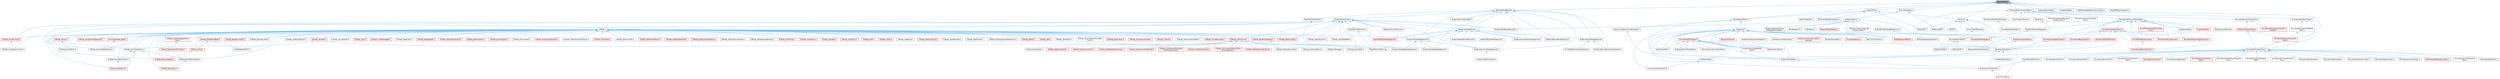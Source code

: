 digraph "WeakFieldPtr.h"
{
 // INTERACTIVE_SVG=YES
 // LATEX_PDF_SIZE
  bgcolor="transparent";
  edge [fontname=Helvetica,fontsize=10,labelfontname=Helvetica,labelfontsize=10];
  node [fontname=Helvetica,fontsize=10,shape=box,height=0.2,width=0.4];
  Node1 [id="Node000001",label="WeakFieldPtr.h",height=0.2,width=0.4,color="gray40", fillcolor="grey60", style="filled", fontcolor="black",tooltip=" "];
  Node1 -> Node2 [id="edge1_Node000001_Node000002",dir="back",color="steelblue1",style="solid",tooltip=" "];
  Node2 [id="Node000002",label="BlueprintNodeBinder.h",height=0.2,width=0.4,color="grey40", fillcolor="white", style="filled",URL="$de/dd8/BlueprintNodeBinder_8h.html",tooltip=" "];
  Node2 -> Node3 [id="edge2_Node000002_Node000003",dir="back",color="steelblue1",style="solid",tooltip=" "];
  Node3 [id="Node000003",label="BlueprintActionFilter.h",height=0.2,width=0.4,color="grey40", fillcolor="white", style="filled",URL="$d5/d2a/BlueprintActionFilter_8h.html",tooltip=" "];
  Node3 -> Node4 [id="edge3_Node000003_Node000004",dir="back",color="steelblue1",style="solid",tooltip=" "];
  Node4 [id="Node000004",label="BlueprintActionMenuUtils.h",height=0.2,width=0.4,color="grey40", fillcolor="white", style="filled",URL="$d3/dad/BlueprintActionMenuUtils_8h.html",tooltip=" "];
  Node3 -> Node5 [id="edge4_Node000003_Node000005",dir="back",color="steelblue1",style="solid",tooltip=" "];
  Node5 [id="Node000005",label="BlueprintComponentNodeSpawner.h",height=0.2,width=0.4,color="grey40", fillcolor="white", style="filled",URL="$d2/d98/BlueprintComponentNodeSpawner_8h.html",tooltip=" "];
  Node3 -> Node6 [id="edge5_Node000003_Node000006",dir="back",color="steelblue1",style="solid",tooltip=" "];
  Node6 [id="Node000006",label="BlueprintDragDropMenuItem.h",height=0.2,width=0.4,color="grey40", fillcolor="white", style="filled",URL="$dc/deb/BlueprintDragDropMenuItem_8h.html",tooltip=" "];
  Node3 -> Node7 [id="edge6_Node000003_Node000007",dir="back",color="steelblue1",style="solid",tooltip=" "];
  Node7 [id="Node000007",label="BlueprintFunctionNodeSpawner.h",height=0.2,width=0.4,color="grey40", fillcolor="white", style="filled",URL="$d0/d59/BlueprintFunctionNodeSpawner_8h.html",tooltip=" "];
  Node7 -> Node8 [id="edge7_Node000007_Node000008",dir="back",color="steelblue1",style="solid",tooltip=" "];
  Node8 [id="Node000008",label="BlueprintTypePromotion.h",height=0.2,width=0.4,color="grey40", fillcolor="white", style="filled",URL="$d2/d23/BlueprintTypePromotion_8h.html",tooltip=" "];
  Node3 -> Node9 [id="edge8_Node000003_Node000009",dir="back",color="steelblue1",style="solid",tooltip=" "];
  Node9 [id="Node000009",label="BlueprintNodeSpawner.h",height=0.2,width=0.4,color="grey40", fillcolor="white", style="filled",URL="$d1/de9/BlueprintNodeSpawner_8h.html",tooltip=" "];
  Node9 -> Node10 [id="edge9_Node000009_Node000010",dir="back",color="steelblue1",style="solid",tooltip=" "];
  Node10 [id="Node000010",label="BlueprintAssetNodeSpawner.h",height=0.2,width=0.4,color="grey40", fillcolor="white", style="filled",URL="$d2/d56/BlueprintAssetNodeSpawner_8h.html",tooltip=" "];
  Node9 -> Node11 [id="edge10_Node000009_Node000011",dir="back",color="steelblue1",style="solid",tooltip=" "];
  Node11 [id="Node000011",label="BlueprintBoundNodeSpawner.h",height=0.2,width=0.4,color="grey40", fillcolor="white", style="filled",URL="$d4/da4/BlueprintBoundNodeSpawner_8h.html",tooltip=" "];
  Node9 -> Node5 [id="edge11_Node000009_Node000005",dir="back",color="steelblue1",style="solid",tooltip=" "];
  Node9 -> Node12 [id="edge12_Node000009_Node000012",dir="back",color="steelblue1",style="solid",tooltip=" "];
  Node12 [id="Node000012",label="BlueprintEventNodeSpawner.h",height=0.2,width=0.4,color="grey40", fillcolor="white", style="filled",URL="$d4/dd3/BlueprintEventNodeSpawner_8h.html",tooltip=" "];
  Node12 -> Node13 [id="edge13_Node000012_Node000013",dir="back",color="steelblue1",style="solid",tooltip=" "];
  Node13 [id="Node000013",label="AnimNotifyEventNodeSpawner.h",height=0.2,width=0.4,color="grey40", fillcolor="white", style="filled",URL="$d9/d16/AnimNotifyEventNodeSpawner_8h.html",tooltip=" "];
  Node12 -> Node14 [id="edge14_Node000012_Node000014",dir="back",color="steelblue1",style="solid",tooltip=" "];
  Node14 [id="Node000014",label="BlueprintBoundEventNodeSpawner.h",height=0.2,width=0.4,color="grey40", fillcolor="white", style="filled",URL="$dc/d31/BlueprintBoundEventNodeSpawner_8h.html",tooltip=" "];
  Node9 -> Node15 [id="edge15_Node000009_Node000015",dir="back",color="steelblue1",style="solid",tooltip=" "];
  Node15 [id="Node000015",label="BlueprintFieldNodeSpawner.h",height=0.2,width=0.4,color="grey40", fillcolor="white", style="filled",URL="$da/d70/BlueprintFieldNodeSpawner_8h.html",tooltip=" "];
  Node15 -> Node16 [id="edge16_Node000015_Node000016",dir="back",color="steelblue1",style="solid",tooltip=" "];
  Node16 [id="Node000016",label="BlueprintDelegateNodeSpawner.h",height=0.2,width=0.4,color="grey40", fillcolor="white", style="filled",URL="$dc/d16/BlueprintDelegateNodeSpawner_8h.html",tooltip=" "];
  Node15 -> Node7 [id="edge17_Node000015_Node000007",dir="back",color="steelblue1",style="solid",tooltip=" "];
  Node15 -> Node17 [id="edge18_Node000015_Node000017",dir="back",color="steelblue1",style="solid",tooltip=" "];
  Node17 [id="Node000017",label="BlueprintVariableNodeSpawner.h",height=0.2,width=0.4,color="grey40", fillcolor="white", style="filled",URL="$db/dba/BlueprintVariableNodeSpawner_8h.html",tooltip=" "];
  Node9 -> Node7 [id="edge19_Node000009_Node000007",dir="back",color="steelblue1",style="solid",tooltip=" "];
  Node9 -> Node18 [id="edge20_Node000009_Node000018",dir="back",color="steelblue1",style="solid",tooltip=" "];
  Node18 [id="Node000018",label="BlueprintNodeTemplateCache.h",height=0.2,width=0.4,color="grey40", fillcolor="white", style="filled",URL="$d7/d87/BlueprintNodeTemplateCache_8h.html",tooltip=" "];
  Node9 -> Node17 [id="edge21_Node000009_Node000017",dir="back",color="steelblue1",style="solid",tooltip=" "];
  Node9 -> Node19 [id="edge22_Node000009_Node000019",dir="back",color="steelblue1",style="solid",tooltip=" "];
  Node19 [id="Node000019",label="RigVMEdGraphNodeSpawner.h",height=0.2,width=0.4,color="red", fillcolor="#FFF0F0", style="filled",URL="$d4/d8b/RigVMEdGraphNodeSpawner_8h.html",tooltip=" "];
  Node9 -> Node26 [id="edge23_Node000009_Node000026",dir="back",color="steelblue1",style="solid",tooltip=" "];
  Node26 [id="Node000026",label="SRigVMActionMenu.cpp",height=0.2,width=0.4,color="grey40", fillcolor="white", style="filled",URL="$dc/d4c/SRigVMActionMenu_8cpp.html",tooltip=" "];
  Node3 -> Node17 [id="edge24_Node000003_Node000017",dir="back",color="steelblue1",style="solid",tooltip=" "];
  Node3 -> Node27 [id="edge25_Node000003_Node000027",dir="back",color="steelblue1",style="solid",tooltip=" "];
  Node27 [id="Node000027",label="K2Node.h",height=0.2,width=0.4,color="grey40", fillcolor="white", style="filled",URL="$d5/d94/K2Node_8h.html",tooltip=" "];
  Node27 -> Node28 [id="edge26_Node000027_Node000028",dir="back",color="steelblue1",style="solid",tooltip=" "];
  Node28 [id="Node000028",label="AnimGraphNode_Base.h",height=0.2,width=0.4,color="red", fillcolor="#FFF0F0", style="filled",URL="$d0/dfb/AnimGraphNode__Base_8h.html",tooltip=" "];
  Node28 -> Node119 [id="edge27_Node000028_Node000119",dir="back",color="steelblue1",style="solid",tooltip=" "];
  Node119 [id="Node000119",label="K2Node_AnimNodeReference.h",height=0.2,width=0.4,color="grey40", fillcolor="white", style="filled",URL="$d2/d81/K2Node__AnimNodeReference_8h.html",tooltip=" "];
  Node27 -> Node15 [id="edge28_Node000027_Node000015",dir="back",color="steelblue1",style="solid",tooltip=" "];
  Node27 -> Node119 [id="edge29_Node000027_Node000119",dir="back",color="steelblue1",style="solid",tooltip=" "];
  Node27 -> Node120 [id="edge30_Node000027_Node000120",dir="back",color="steelblue1",style="solid",tooltip=" "];
  Node120 [id="Node000120",label="K2Node_AssignmentStatement.h",height=0.2,width=0.4,color="red", fillcolor="#FFF0F0", style="filled",URL="$d1/d32/K2Node__AssignmentStatement_8h.html",tooltip=" "];
  Node27 -> Node123 [id="edge31_Node000027_Node000123",dir="back",color="steelblue1",style="solid",tooltip=" "];
  Node123 [id="Node000123",label="K2Node_BaseAsyncTask.h",height=0.2,width=0.4,color="red", fillcolor="#FFF0F0", style="filled",URL="$d5/db7/K2Node__BaseAsyncTask_8h.html",tooltip=" "];
  Node27 -> Node126 [id="edge32_Node000027_Node000126",dir="back",color="steelblue1",style="solid",tooltip=" "];
  Node126 [id="Node000126",label="K2Node_BaseMCDelegate.h",height=0.2,width=0.4,color="red", fillcolor="#FFF0F0", style="filled",URL="$dd/d9b/K2Node__BaseMCDelegate_8h.html",tooltip=" "];
  Node126 -> Node16 [id="edge33_Node000126_Node000016",dir="back",color="steelblue1",style="solid",tooltip=" "];
  Node27 -> Node132 [id="edge34_Node000027_Node000132",dir="back",color="steelblue1",style="solid",tooltip=" "];
  Node132 [id="Node000132",label="K2Node_BitmaskLiteral.h",height=0.2,width=0.4,color="grey40", fillcolor="white", style="filled",URL="$dc/de6/K2Node__BitmaskLiteral_8h.html",tooltip=" "];
  Node27 -> Node133 [id="edge35_Node000027_Node000133",dir="back",color="steelblue1",style="solid",tooltip=" "];
  Node133 [id="Node000133",label="K2Node_BreakStruct.h",height=0.2,width=0.4,color="red", fillcolor="#FFF0F0", style="filled",URL="$df/d93/K2Node__BreakStruct_8h.html",tooltip=" "];
  Node27 -> Node134 [id="edge36_Node000027_Node000134",dir="back",color="steelblue1",style="solid",tooltip=" "];
  Node134 [id="Node000134",label="K2Node_CallFunction.h",height=0.2,width=0.4,color="red", fillcolor="#FFF0F0", style="filled",URL="$d5/d5f/K2Node__CallFunction_8h.html",tooltip=" "];
  Node134 -> Node135 [id="edge37_Node000134_Node000135",dir="back",color="steelblue1",style="solid",tooltip=" "];
  Node135 [id="Node000135",label="CallFunctionHandler.h",height=0.2,width=0.4,color="grey40", fillcolor="white", style="filled",URL="$d3/d6d/CallFunctionHandler_8h.html",tooltip=" "];
  Node134 -> Node136 [id="edge38_Node000134_Node000136",dir="back",color="steelblue1",style="solid",tooltip=" "];
  Node136 [id="Node000136",label="K2Node_AddComponent.h",height=0.2,width=0.4,color="red", fillcolor="#FFF0F0", style="filled",URL="$d9/dc9/K2Node__AddComponent_8h.html",tooltip=" "];
  Node134 -> Node137 [id="edge39_Node000134_Node000137",dir="back",color="steelblue1",style="solid",tooltip=" "];
  Node137 [id="Node000137",label="K2Node_AnimGetter.h",height=0.2,width=0.4,color="grey40", fillcolor="white", style="filled",URL="$dc/d9a/K2Node__AnimGetter_8h.html",tooltip=" "];
  Node134 -> Node138 [id="edge40_Node000134_Node000138",dir="back",color="steelblue1",style="solid",tooltip=" "];
  Node138 [id="Node000138",label="K2Node_CallArrayFunction.h",height=0.2,width=0.4,color="red", fillcolor="#FFF0F0", style="filled",URL="$d7/d2f/K2Node__CallArrayFunction_8h.html",tooltip=" "];
  Node134 -> Node139 [id="edge41_Node000134_Node000139",dir="back",color="steelblue1",style="solid",tooltip=" "];
  Node139 [id="Node000139",label="K2Node_CallDataTableFunction.h",height=0.2,width=0.4,color="red", fillcolor="#FFF0F0", style="filled",URL="$df/dc4/K2Node__CallDataTableFunction_8h.html",tooltip=" "];
  Node134 -> Node140 [id="edge42_Node000134_Node000140",dir="back",color="steelblue1",style="solid",tooltip=" "];
  Node140 [id="Node000140",label="K2Node_CallFunctionOnMember.h",height=0.2,width=0.4,color="red", fillcolor="#FFF0F0", style="filled",URL="$d8/d2f/K2Node__CallFunctionOnMember_8h.html",tooltip=" "];
  Node134 -> Node141 [id="edge43_Node000134_Node000141",dir="back",color="steelblue1",style="solid",tooltip=" "];
  Node141 [id="Node000141",label="K2Node_CallMaterialParameter\lCollectionFunction.h",height=0.2,width=0.4,color="red", fillcolor="#FFF0F0", style="filled",URL="$d5/dd2/K2Node__CallMaterialParameterCollectionFunction_8h.html",tooltip=" "];
  Node134 -> Node142 [id="edge44_Node000134_Node000142",dir="back",color="steelblue1",style="solid",tooltip=" "];
  Node142 [id="Node000142",label="K2Node_CallParentFunction.h",height=0.2,width=0.4,color="red", fillcolor="#FFF0F0", style="filled",URL="$df/d77/K2Node__CallParentFunction_8h.html",tooltip=" "];
  Node134 -> Node143 [id="edge45_Node000134_Node000143",dir="back",color="steelblue1",style="solid",tooltip=" "];
  Node143 [id="Node000143",label="K2Node_CommutativeAssociative\lBinaryOperator.h",height=0.2,width=0.4,color="red", fillcolor="#FFF0F0", style="filled",URL="$da/d85/K2Node__CommutativeAssociativeBinaryOperator_8h.html",tooltip=" "];
  Node134 -> Node144 [id="edge46_Node000134_Node000144",dir="back",color="steelblue1",style="solid",tooltip=" "];
  Node144 [id="Node000144",label="K2Node_GetInputAxisKeyValue.h",height=0.2,width=0.4,color="red", fillcolor="#FFF0F0", style="filled",URL="$d3/d5c/K2Node__GetInputAxisKeyValue_8h.html",tooltip=" "];
  Node134 -> Node146 [id="edge47_Node000134_Node000146",dir="back",color="steelblue1",style="solid",tooltip=" "];
  Node146 [id="Node000146",label="K2Node_GetInputAxisValue.h",height=0.2,width=0.4,color="grey40", fillcolor="white", style="filled",URL="$db/d9b/K2Node__GetInputAxisValue_8h.html",tooltip=" "];
  Node134 -> Node147 [id="edge48_Node000134_Node000147",dir="back",color="steelblue1",style="solid",tooltip=" "];
  Node147 [id="Node000147",label="K2Node_InstancedStruct.h",height=0.2,width=0.4,color="grey40", fillcolor="white", style="filled",URL="$dd/d8a/K2Node__InstancedStruct_8h.html",tooltip=" "];
  Node134 -> Node148 [id="edge49_Node000134_Node000148",dir="back",color="steelblue1",style="solid",tooltip=" "];
  Node148 [id="Node000148",label="K2Node_Message.h",height=0.2,width=0.4,color="grey40", fillcolor="white", style="filled",URL="$d3/deb/K2Node__Message_8h.html",tooltip=" "];
  Node27 -> Node152 [id="edge50_Node000027_Node000152",dir="back",color="steelblue1",style="solid",tooltip=" "];
  Node152 [id="Node000152",label="K2Node_CastByteToEnum.h",height=0.2,width=0.4,color="grey40", fillcolor="white", style="filled",URL="$d7/dcf/K2Node__CastByteToEnum_8h.html",tooltip=" "];
  Node27 -> Node153 [id="edge51_Node000027_Node000153",dir="back",color="steelblue1",style="solid",tooltip=" "];
  Node153 [id="Node000153",label="K2Node_ClassDynamicCast.h",height=0.2,width=0.4,color="grey40", fillcolor="white", style="filled",URL="$d1/d23/K2Node__ClassDynamicCast_8h.html",tooltip=" "];
  Node27 -> Node154 [id="edge52_Node000027_Node000154",dir="back",color="steelblue1",style="solid",tooltip=" "];
  Node154 [id="Node000154",label="K2Node_ConstructObjectFrom\lClass.h",height=0.2,width=0.4,color="red", fillcolor="#FFF0F0", style="filled",URL="$d6/de4/K2Node__ConstructObjectFromClass_8h.html",tooltip=" "];
  Node154 -> Node157 [id="edge53_Node000154_Node000157",dir="back",color="steelblue1",style="solid",tooltip=" "];
  Node157 [id="Node000157",label="K2Node_SpawnActorFromClass.h",height=0.2,width=0.4,color="red", fillcolor="#FFF0F0", style="filled",URL="$dc/d71/K2Node__SpawnActorFromClass_8h.html",tooltip=" "];
  Node27 -> Node158 [id="edge54_Node000027_Node000158",dir="back",color="steelblue1",style="solid",tooltip=" "];
  Node158 [id="Node000158",label="K2Node_ConvertAsset.h",height=0.2,width=0.4,color="grey40", fillcolor="white", style="filled",URL="$d0/da7/K2Node__ConvertAsset_8h.html",tooltip=" "];
  Node27 -> Node159 [id="edge55_Node000027_Node000159",dir="back",color="steelblue1",style="solid",tooltip=" "];
  Node159 [id="Node000159",label="K2Node_Copy.h",height=0.2,width=0.4,color="red", fillcolor="#FFF0F0", style="filled",URL="$d5/dce/K2Node__Copy_8h.html",tooltip=" "];
  Node27 -> Node160 [id="edge56_Node000027_Node000160",dir="back",color="steelblue1",style="solid",tooltip=" "];
  Node160 [id="Node000160",label="K2Node_CreateDelegate.h",height=0.2,width=0.4,color="red", fillcolor="#FFF0F0", style="filled",URL="$d2/d7e/K2Node__CreateDelegate_8h.html",tooltip=" "];
  Node27 -> Node161 [id="edge57_Node000027_Node000161",dir="back",color="steelblue1",style="solid",tooltip=" "];
  Node161 [id="Node000161",label="K2Node_DeadClass.h",height=0.2,width=0.4,color="grey40", fillcolor="white", style="filled",URL="$df/d0c/K2Node__DeadClass_8h.html",tooltip=" "];
  Node27 -> Node162 [id="edge58_Node000027_Node000162",dir="back",color="steelblue1",style="solid",tooltip=" "];
  Node162 [id="Node000162",label="K2Node_DelegateSet.h",height=0.2,width=0.4,color="red", fillcolor="#FFF0F0", style="filled",URL="$d0/d7b/K2Node__DelegateSet_8h.html",tooltip=" "];
  Node27 -> Node163 [id="edge59_Node000027_Node000163",dir="back",color="steelblue1",style="solid",tooltip=" "];
  Node163 [id="Node000163",label="K2Node_DoOnceMultiInput.h",height=0.2,width=0.4,color="red", fillcolor="#FFF0F0", style="filled",URL="$d8/db3/K2Node__DoOnceMultiInput_8h.html",tooltip=" "];
  Node27 -> Node164 [id="edge60_Node000027_Node000164",dir="back",color="steelblue1",style="solid",tooltip=" "];
  Node164 [id="Node000164",label="K2Node_DynamicCast.h",height=0.2,width=0.4,color="red", fillcolor="#FFF0F0", style="filled",URL="$dc/d1c/K2Node__DynamicCast_8h.html",tooltip=" "];
  Node164 -> Node153 [id="edge61_Node000164_Node000153",dir="back",color="steelblue1",style="solid",tooltip=" "];
  Node27 -> Node165 [id="edge62_Node000027_Node000165",dir="back",color="steelblue1",style="solid",tooltip=" "];
  Node165 [id="Node000165",label="K2Node_EaseFunction.h",height=0.2,width=0.4,color="red", fillcolor="#FFF0F0", style="filled",URL="$d7/db4/K2Node__EaseFunction_8h.html",tooltip=" "];
  Node27 -> Node166 [id="edge63_Node000027_Node000166",dir="back",color="steelblue1",style="solid",tooltip=" "];
  Node166 [id="Node000166",label="K2Node_EditablePinBase.h",height=0.2,width=0.4,color="red", fillcolor="#FFF0F0", style="filled",URL="$dd/d63/K2Node__EditablePinBase_8h.html",tooltip=" "];
  Node166 -> Node197 [id="edge64_Node000166_Node000197",dir="back",color="steelblue1",style="solid",tooltip=" "];
  Node197 [id="Node000197",label="K2Node_Tunnel.h",height=0.2,width=0.4,color="red", fillcolor="#FFF0F0", style="filled",URL="$d2/d04/K2Node__Tunnel_8h.html",tooltip=" "];
  Node197 -> Node200 [id="edge65_Node000197_Node000200",dir="back",color="steelblue1",style="solid",tooltip=" "];
  Node200 [id="Node000200",label="K2Node_MacroInstance.h",height=0.2,width=0.4,color="red", fillcolor="#FFF0F0", style="filled",URL="$d1/d45/K2Node__MacroInstance_8h.html",tooltip=" "];
  Node166 -> Node201 [id="edge66_Node000166_Node000201",dir="back",color="steelblue1",style="solid",tooltip=" "];
  Node201 [id="Node000201",label="UnrealEdSharedPCH.h",height=0.2,width=0.4,color="grey40", fillcolor="white", style="filled",URL="$d1/de6/UnrealEdSharedPCH_8h.html",tooltip=" "];
  Node27 -> Node202 [id="edge67_Node000027_Node000202",dir="back",color="steelblue1",style="solid",tooltip=" "];
  Node202 [id="Node000202",label="K2Node_EnumEquality.h",height=0.2,width=0.4,color="red", fillcolor="#FFF0F0", style="filled",URL="$d4/d88/K2Node__EnumEquality_8h.html",tooltip=" "];
  Node27 -> Node204 [id="edge68_Node000027_Node000204",dir="back",color="steelblue1",style="solid",tooltip=" "];
  Node204 [id="Node000204",label="K2Node_EnumLiteral.h",height=0.2,width=0.4,color="grey40", fillcolor="white", style="filled",URL="$d3/d1c/K2Node__EnumLiteral_8h.html",tooltip=" "];
  Node27 -> Node205 [id="edge69_Node000027_Node000205",dir="back",color="steelblue1",style="solid",tooltip=" "];
  Node205 [id="Node000205",label="K2Node_ExecutionSequence.h",height=0.2,width=0.4,color="red", fillcolor="#FFF0F0", style="filled",URL="$da/d97/K2Node__ExecutionSequence_8h.html",tooltip=" "];
  Node27 -> Node207 [id="edge70_Node000027_Node000207",dir="back",color="steelblue1",style="solid",tooltip=" "];
  Node207 [id="Node000207",label="K2Node_ForEachElementInEnum.h",height=0.2,width=0.4,color="grey40", fillcolor="white", style="filled",URL="$d2/d15/K2Node__ForEachElementInEnum_8h.html",tooltip=" "];
  Node27 -> Node208 [id="edge71_Node000027_Node000208",dir="back",color="steelblue1",style="solid",tooltip=" "];
  Node208 [id="Node000208",label="K2Node_FormatText.h",height=0.2,width=0.4,color="red", fillcolor="#FFF0F0", style="filled",URL="$d0/d94/K2Node__FormatText_8h.html",tooltip=" "];
  Node27 -> Node209 [id="edge72_Node000027_Node000209",dir="back",color="steelblue1",style="solid",tooltip=" "];
  Node209 [id="Node000209",label="K2Node_GenericToText.h",height=0.2,width=0.4,color="grey40", fillcolor="white", style="filled",URL="$d7/dc1/K2Node__GenericToText_8h.html",tooltip=" "];
  Node27 -> Node210 [id="edge73_Node000027_Node000210",dir="back",color="steelblue1",style="solid",tooltip=" "];
  Node210 [id="Node000210",label="K2Node_GetArrayItem.h",height=0.2,width=0.4,color="red", fillcolor="#FFF0F0", style="filled",URL="$df/db6/K2Node__GetArrayItem_8h.html",tooltip=" "];
  Node27 -> Node211 [id="edge74_Node000027_Node000211",dir="back",color="steelblue1",style="solid",tooltip=" "];
  Node211 [id="Node000211",label="K2Node_GetClassDefaults.h",height=0.2,width=0.4,color="red", fillcolor="#FFF0F0", style="filled",URL="$d8/d5e/K2Node__GetClassDefaults_8h.html",tooltip=" "];
  Node27 -> Node212 [id="edge75_Node000027_Node000212",dir="back",color="steelblue1",style="solid",tooltip=" "];
  Node212 [id="Node000212",label="K2Node_GetDataTableRow.h",height=0.2,width=0.4,color="red", fillcolor="#FFF0F0", style="filled",URL="$d5/d7f/K2Node__GetDataTableRow_8h.html",tooltip=" "];
  Node27 -> Node213 [id="edge76_Node000027_Node000213",dir="back",color="steelblue1",style="solid",tooltip=" "];
  Node213 [id="Node000213",label="K2Node_GetEnumeratorName.h",height=0.2,width=0.4,color="red", fillcolor="#FFF0F0", style="filled",URL="$d1/d1f/K2Node__GetEnumeratorName_8h.html",tooltip=" "];
  Node27 -> Node215 [id="edge77_Node000027_Node000215",dir="back",color="steelblue1",style="solid",tooltip=" "];
  Node215 [id="Node000215",label="K2Node_GetNumEnumEntries.h",height=0.2,width=0.4,color="grey40", fillcolor="white", style="filled",URL="$d6/d60/K2Node__GetNumEnumEntries_8h.html",tooltip=" "];
  Node27 -> Node216 [id="edge78_Node000027_Node000216",dir="back",color="steelblue1",style="solid",tooltip=" "];
  Node216 [id="Node000216",label="K2Node_GetSequenceBinding.h",height=0.2,width=0.4,color="grey40", fillcolor="white", style="filled",URL="$dc/d62/K2Node__GetSequenceBinding_8h.html",tooltip=" "];
  Node27 -> Node217 [id="edge79_Node000027_Node000217",dir="back",color="steelblue1",style="solid",tooltip=" "];
  Node217 [id="Node000217",label="K2Node_GetSubsystem.h",height=0.2,width=0.4,color="grey40", fillcolor="white", style="filled",URL="$d6/d44/K2Node__GetSubsystem_8h.html",tooltip=" "];
  Node27 -> Node218 [id="edge80_Node000027_Node000218",dir="back",color="steelblue1",style="solid",tooltip=" "];
  Node218 [id="Node000218",label="K2Node_IfThenElse.h",height=0.2,width=0.4,color="red", fillcolor="#FFF0F0", style="filled",URL="$d7/d43/K2Node__IfThenElse_8h.html",tooltip=" "];
  Node27 -> Node219 [id="edge81_Node000027_Node000219",dir="back",color="steelblue1",style="solid",tooltip=" "];
  Node219 [id="Node000219",label="K2Node_InputAction.h",height=0.2,width=0.4,color="red", fillcolor="#FFF0F0", style="filled",URL="$d7/d16/K2Node__InputAction_8h.html",tooltip=" "];
  Node27 -> Node220 [id="edge82_Node000027_Node000220",dir="back",color="steelblue1",style="solid",tooltip=" "];
  Node220 [id="Node000220",label="K2Node_InputKey.h",height=0.2,width=0.4,color="red", fillcolor="#FFF0F0", style="filled",URL="$d2/dd5/K2Node__InputKey_8h.html",tooltip=" "];
  Node27 -> Node221 [id="edge83_Node000027_Node000221",dir="back",color="steelblue1",style="solid",tooltip=" "];
  Node221 [id="Node000221",label="K2Node_InputTouch.h",height=0.2,width=0.4,color="red", fillcolor="#FFF0F0", style="filled",URL="$d4/d0f/K2Node__InputTouch_8h.html",tooltip=" "];
  Node27 -> Node222 [id="edge84_Node000027_Node000222",dir="back",color="steelblue1",style="solid",tooltip=" "];
  Node222 [id="Node000222",label="K2Node_Knot.h",height=0.2,width=0.4,color="red", fillcolor="#FFF0F0", style="filled",URL="$d2/dfd/K2Node__Knot_8h.html",tooltip=" "];
  Node27 -> Node223 [id="edge85_Node000027_Node000223",dir="back",color="steelblue1",style="solid",tooltip=" "];
  Node223 [id="Node000223",label="K2Node_Literal.h",height=0.2,width=0.4,color="red", fillcolor="#FFF0F0", style="filled",URL="$da/d6c/K2Node__Literal_8h.html",tooltip=" "];
  Node27 -> Node224 [id="edge86_Node000027_Node000224",dir="back",color="steelblue1",style="solid",tooltip=" "];
  Node224 [id="Node000224",label="K2Node_LoadAsset.h",height=0.2,width=0.4,color="grey40", fillcolor="white", style="filled",URL="$db/d4b/K2Node__LoadAsset_8h.html",tooltip=" "];
  Node27 -> Node200 [id="edge87_Node000027_Node000200",dir="back",color="steelblue1",style="solid",tooltip=" "];
  Node27 -> Node225 [id="edge88_Node000027_Node000225",dir="back",color="steelblue1",style="solid",tooltip=" "];
  Node225 [id="Node000225",label="K2Node_MakeContainer.h",height=0.2,width=0.4,color="red", fillcolor="#FFF0F0", style="filled",URL="$d8/de7/K2Node__MakeContainer_8h.html",tooltip=" "];
  Node27 -> Node229 [id="edge89_Node000027_Node000229",dir="back",color="steelblue1",style="solid",tooltip=" "];
  Node229 [id="Node000229",label="K2Node_MakeStruct.h",height=0.2,width=0.4,color="red", fillcolor="#FFF0F0", style="filled",URL="$de/de5/K2Node__MakeStruct_8h.html",tooltip=" "];
  Node27 -> Node231 [id="edge90_Node000027_Node000231",dir="back",color="steelblue1",style="solid",tooltip=" "];
  Node231 [id="Node000231",label="K2Node_MakeVariable.h",height=0.2,width=0.4,color="grey40", fillcolor="white", style="filled",URL="$df/df3/K2Node__MakeVariable_8h.html",tooltip=" "];
  Node27 -> Node232 [id="edge91_Node000027_Node000232",dir="back",color="steelblue1",style="solid",tooltip=" "];
  Node232 [id="Node000232",label="K2Node_MapForEach.h",height=0.2,width=0.4,color="grey40", fillcolor="white", style="filled",URL="$da/d7a/K2Node__MapForEach_8h.html",tooltip=" "];
  Node27 -> Node233 [id="edge92_Node000027_Node000233",dir="back",color="steelblue1",style="solid",tooltip=" "];
  Node233 [id="Node000233",label="K2Node_PureAssignmentStatement.h",height=0.2,width=0.4,color="grey40", fillcolor="white", style="filled",URL="$dc/dda/K2Node__PureAssignmentStatement_8h.html",tooltip=" "];
  Node27 -> Node234 [id="edge93_Node000027_Node000234",dir="back",color="steelblue1",style="solid",tooltip=" "];
  Node234 [id="Node000234",label="K2Node_Select.h",height=0.2,width=0.4,color="red", fillcolor="#FFF0F0", style="filled",URL="$d2/de5/K2Node__Select_8h.html",tooltip=" "];
  Node27 -> Node235 [id="edge94_Node000027_Node000235",dir="back",color="steelblue1",style="solid",tooltip=" "];
  Node235 [id="Node000235",label="K2Node_Self.h",height=0.2,width=0.4,color="red", fillcolor="#FFF0F0", style="filled",URL="$d3/d27/K2Node__Self_8h.html",tooltip=" "];
  Node27 -> Node236 [id="edge95_Node000027_Node000236",dir="back",color="steelblue1",style="solid",tooltip=" "];
  Node236 [id="Node000236",label="K2Node_SetForEach.h",height=0.2,width=0.4,color="grey40", fillcolor="white", style="filled",URL="$d7/dbd/K2Node__SetForEach_8h.html",tooltip=" "];
  Node27 -> Node237 [id="edge96_Node000027_Node000237",dir="back",color="steelblue1",style="solid",tooltip=" "];
  Node237 [id="Node000237",label="K2Node_SetVariableOnPersistent\lFrame.h",height=0.2,width=0.4,color="grey40", fillcolor="white", style="filled",URL="$db/de9/K2Node__SetVariableOnPersistentFrame_8h.html",tooltip=" "];
  Node27 -> Node238 [id="edge97_Node000027_Node000238",dir="back",color="steelblue1",style="solid",tooltip=" "];
  Node238 [id="Node000238",label="K2Node_SpawnActor.h",height=0.2,width=0.4,color="red", fillcolor="#FFF0F0", style="filled",URL="$df/dd1/K2Node__SpawnActor_8h.html",tooltip=" "];
  Node27 -> Node157 [id="edge98_Node000027_Node000157",dir="back",color="steelblue1",style="solid",tooltip=" "];
  Node27 -> Node239 [id="edge99_Node000027_Node000239",dir="back",color="steelblue1",style="solid",tooltip=" "];
  Node239 [id="Node000239",label="K2Node_StructMemberGet.h",height=0.2,width=0.4,color="grey40", fillcolor="white", style="filled",URL="$d3/d37/K2Node__StructMemberGet_8h.html",tooltip=" "];
  Node239 -> Node133 [id="edge100_Node000239_Node000133",dir="back",color="steelblue1",style="solid",tooltip=" "];
  Node27 -> Node240 [id="edge101_Node000027_Node000240",dir="back",color="steelblue1",style="solid",tooltip=" "];
  Node240 [id="Node000240",label="K2Node_StructMemberSet.h",height=0.2,width=0.4,color="grey40", fillcolor="white", style="filled",URL="$df/d40/K2Node__StructMemberSet_8h.html",tooltip=" "];
  Node240 -> Node229 [id="edge102_Node000240_Node000229",dir="back",color="steelblue1",style="solid",tooltip=" "];
  Node27 -> Node241 [id="edge103_Node000027_Node000241",dir="back",color="steelblue1",style="solid",tooltip=" "];
  Node241 [id="Node000241",label="K2Node_StructOperation.h",height=0.2,width=0.4,color="grey40", fillcolor="white", style="filled",URL="$d1/d1c/K2Node__StructOperation_8h.html",tooltip=" "];
  Node241 -> Node229 [id="edge104_Node000241_Node000229",dir="back",color="steelblue1",style="solid",tooltip=" "];
  Node241 -> Node239 [id="edge105_Node000241_Node000239",dir="back",color="steelblue1",style="solid",tooltip=" "];
  Node241 -> Node240 [id="edge106_Node000241_Node000240",dir="back",color="steelblue1",style="solid",tooltip=" "];
  Node27 -> Node242 [id="edge107_Node000027_Node000242",dir="back",color="steelblue1",style="solid",tooltip=" "];
  Node242 [id="Node000242",label="K2Node_Switch.h",height=0.2,width=0.4,color="red", fillcolor="#FFF0F0", style="filled",URL="$dc/d1a/K2Node__Switch_8h.html",tooltip=" "];
  Node242 -> Node243 [id="edge108_Node000242_Node000243",dir="back",color="steelblue1",style="solid",tooltip=" "];
  Node243 [id="Node000243",label="K2Node_SwitchEnum.h",height=0.2,width=0.4,color="grey40", fillcolor="white", style="filled",URL="$d1/df5/K2Node__SwitchEnum_8h.html",tooltip=" "];
  Node27 -> Node243 [id="edge109_Node000027_Node000243",dir="back",color="steelblue1",style="solid",tooltip=" "];
  Node27 -> Node247 [id="edge110_Node000027_Node000247",dir="back",color="steelblue1",style="solid",tooltip=" "];
  Node247 [id="Node000247",label="K2Node_TemporaryVariable.h",height=0.2,width=0.4,color="red", fillcolor="#FFF0F0", style="filled",URL="$d1/d6a/K2Node__TemporaryVariable_8h.html",tooltip=" "];
  Node27 -> Node249 [id="edge111_Node000027_Node000249",dir="back",color="steelblue1",style="solid",tooltip=" "];
  Node249 [id="Node000249",label="K2Node_Timeline.h",height=0.2,width=0.4,color="red", fillcolor="#FFF0F0", style="filled",URL="$dd/dd4/K2Node__Timeline_8h.html",tooltip=" "];
  Node27 -> Node250 [id="edge112_Node000027_Node000250",dir="back",color="steelblue1",style="solid",tooltip=" "];
  Node250 [id="Node000250",label="K2Node_TransitionRuleGetter.h",height=0.2,width=0.4,color="grey40", fillcolor="white", style="filled",URL="$da/d0d/K2Node__TransitionRuleGetter_8h.html",tooltip=" "];
  Node27 -> Node197 [id="edge113_Node000027_Node000197",dir="back",color="steelblue1",style="solid",tooltip=" "];
  Node27 -> Node251 [id="edge114_Node000027_Node000251",dir="back",color="steelblue1",style="solid",tooltip=" "];
  Node251 [id="Node000251",label="K2Node_TunnelBoundary.h",height=0.2,width=0.4,color="red", fillcolor="#FFF0F0", style="filled",URL="$d3/d2f/K2Node__TunnelBoundary_8h.html",tooltip=" "];
  Node27 -> Node252 [id="edge115_Node000027_Node000252",dir="back",color="steelblue1",style="solid",tooltip=" "];
  Node252 [id="Node000252",label="K2Node_Variable.h",height=0.2,width=0.4,color="red", fillcolor="#FFF0F0", style="filled",URL="$d7/dbe/K2Node__Variable_8h.html",tooltip=" "];
  Node252 -> Node241 [id="edge116_Node000252_Node000241",dir="back",color="steelblue1",style="solid",tooltip=" "];
  Node252 -> Node26 [id="edge117_Node000252_Node000026",dir="back",color="steelblue1",style="solid",tooltip=" "];
  Node27 -> Node255 [id="edge118_Node000027_Node000255",dir="back",color="steelblue1",style="solid",tooltip=" "];
  Node255 [id="Node000255",label="K2Node_VariableSetRef.h",height=0.2,width=0.4,color="grey40", fillcolor="white", style="filled",URL="$dc/de5/K2Node__VariableSetRef_8h.html",tooltip=" "];
  Node27 -> Node201 [id="edge119_Node000027_Node000201",dir="back",color="steelblue1",style="solid",tooltip=" "];
  Node3 -> Node137 [id="edge120_Node000003_Node000137",dir="back",color="steelblue1",style="solid",tooltip=" "];
  Node3 -> Node119 [id="edge121_Node000003_Node000119",dir="back",color="steelblue1",style="solid",tooltip=" "];
  Node3 -> Node134 [id="edge122_Node000003_Node000134",dir="back",color="steelblue1",style="solid",tooltip=" "];
  Node3 -> Node164 [id="edge123_Node000003_Node000164",dir="back",color="steelblue1",style="solid",tooltip=" "];
  Node3 -> Node210 [id="edge124_Node000003_Node000210",dir="back",color="steelblue1",style="solid",tooltip=" "];
  Node3 -> Node217 [id="edge125_Node000003_Node000217",dir="back",color="steelblue1",style="solid",tooltip=" "];
  Node3 -> Node200 [id="edge126_Node000003_Node000200",dir="back",color="steelblue1",style="solid",tooltip=" "];
  Node3 -> Node241 [id="edge127_Node000003_Node000241",dir="back",color="steelblue1",style="solid",tooltip=" "];
  Node3 -> Node255 [id="edge128_Node000003_Node000255",dir="back",color="steelblue1",style="solid",tooltip=" "];
  Node3 -> Node256 [id="edge129_Node000003_Node000256",dir="back",color="steelblue1",style="solid",tooltip=" "];
  Node256 [id="Node000256",label="RigVMActionMenuUtils.h",height=0.2,width=0.4,color="grey40", fillcolor="white", style="filled",URL="$dd/d72/RigVMActionMenuUtils_8h.html",tooltip=" "];
  Node256 -> Node26 [id="edge130_Node000256_Node000026",dir="back",color="steelblue1",style="solid",tooltip=" "];
  Node3 -> Node19 [id="edge131_Node000003_Node000019",dir="back",color="steelblue1",style="solid",tooltip=" "];
  Node2 -> Node257 [id="edge132_Node000002_Node000257",dir="back",color="steelblue1",style="solid",tooltip=" "];
  Node257 [id="Node000257",label="BlueprintActionMenuItem.h",height=0.2,width=0.4,color="grey40", fillcolor="white", style="filled",URL="$d8/dca/BlueprintActionMenuItem_8h.html",tooltip=" "];
  Node2 -> Node14 [id="edge133_Node000002_Node000014",dir="back",color="steelblue1",style="solid",tooltip=" "];
  Node2 -> Node11 [id="edge134_Node000002_Node000011",dir="back",color="steelblue1",style="solid",tooltip=" "];
  Node2 -> Node5 [id="edge135_Node000002_Node000005",dir="back",color="steelblue1",style="solid",tooltip=" "];
  Node2 -> Node12 [id="edge136_Node000002_Node000012",dir="back",color="steelblue1",style="solid",tooltip=" "];
  Node2 -> Node15 [id="edge137_Node000002_Node000015",dir="back",color="steelblue1",style="solid",tooltip=" "];
  Node2 -> Node7 [id="edge138_Node000002_Node000007",dir="back",color="steelblue1",style="solid",tooltip=" "];
  Node2 -> Node9 [id="edge139_Node000002_Node000009",dir="back",color="steelblue1",style="solid",tooltip=" "];
  Node2 -> Node17 [id="edge140_Node000002_Node000017",dir="back",color="steelblue1",style="solid",tooltip=" "];
  Node2 -> Node258 [id="edge141_Node000002_Node000258",dir="back",color="steelblue1",style="solid",tooltip=" "];
  Node258 [id="Node000258",label="RigVMActionMenuItem.h",height=0.2,width=0.4,color="grey40", fillcolor="white", style="filled",URL="$d1/d5f/RigVMActionMenuItem_8h.html",tooltip=" "];
  Node258 -> Node26 [id="edge142_Node000258_Node000026",dir="back",color="steelblue1",style="solid",tooltip=" "];
  Node1 -> Node259 [id="edge143_Node000001_Node000259",dir="back",color="steelblue1",style="solid",tooltip=" "];
  Node259 [id="Node000259",label="CustomizationHelper.h",height=0.2,width=0.4,color="grey40", fillcolor="white", style="filled",URL="$dd/df9/CustomizationHelper_8h.html",tooltip=" "];
  Node1 -> Node260 [id="edge144_Node000001_Node000260",dir="back",color="steelblue1",style="solid",tooltip=" "];
  Node260 [id="Node000260",label="DiffUtils.h",height=0.2,width=0.4,color="grey40", fillcolor="white", style="filled",URL="$d4/d91/DiffUtils_8h.html",tooltip=" "];
  Node260 -> Node261 [id="edge145_Node000260_Node000261",dir="back",color="steelblue1",style="solid",tooltip=" "];
  Node261 [id="Node000261",label="AsyncDetailViewDiff.h",height=0.2,width=0.4,color="grey40", fillcolor="white", style="filled",URL="$dc/d54/AsyncDetailViewDiff_8h.html",tooltip=" "];
  Node261 -> Node262 [id="edge146_Node000261_Node000262",dir="back",color="steelblue1",style="solid",tooltip=" "];
  Node262 [id="Node000262",label="SDetailsDiff.h",height=0.2,width=0.4,color="grey40", fillcolor="white", style="filled",URL="$da/d09/SDetailsDiff_8h.html",tooltip=" "];
  Node261 -> Node263 [id="edge147_Node000261_Node000263",dir="back",color="steelblue1",style="solid",tooltip=" "];
  Node263 [id="Node000263",label="SDetailsSplitter.h",height=0.2,width=0.4,color="grey40", fillcolor="white", style="filled",URL="$d5/de5/SDetailsSplitter_8h.html",tooltip=" "];
  Node260 -> Node264 [id="edge148_Node000260_Node000264",dir="back",color="steelblue1",style="solid",tooltip=" "];
  Node264 [id="Node000264",label="AsyncTreeDifferences.h",height=0.2,width=0.4,color="grey40", fillcolor="white", style="filled",URL="$dd/d63/AsyncTreeDifferences_8h.html",tooltip=" "];
  Node264 -> Node261 [id="edge149_Node000264_Node000261",dir="back",color="steelblue1",style="solid",tooltip=" "];
  Node260 -> Node265 [id="edge150_Node000260_Node000265",dir="back",color="steelblue1",style="solid",tooltip=" "];
  Node265 [id="Node000265",label="DetailsDiff.h",height=0.2,width=0.4,color="grey40", fillcolor="white", style="filled",URL="$de/dfc/DetailsDiff_8h.html",tooltip=" "];
  Node260 -> Node266 [id="edge151_Node000260_Node000266",dir="back",color="steelblue1",style="solid",tooltip=" "];
  Node266 [id="Node000266",label="SBlueprintDiff.h",height=0.2,width=0.4,color="grey40", fillcolor="white", style="filled",URL="$de/d6d/SBlueprintDiff_8h.html",tooltip=" "];
  Node260 -> Node267 [id="edge152_Node000260_Node000267",dir="back",color="steelblue1",style="solid",tooltip=" "];
  Node267 [id="Node000267",label="SCSDiff.h",height=0.2,width=0.4,color="grey40", fillcolor="white", style="filled",URL="$da/dc5/SCSDiff_8h.html",tooltip=" "];
  Node260 -> Node262 [id="edge153_Node000260_Node000262",dir="back",color="steelblue1",style="solid",tooltip=" "];
  Node260 -> Node263 [id="edge154_Node000260_Node000263",dir="back",color="steelblue1",style="solid",tooltip=" "];
  Node1 -> Node268 [id="edge155_Node000001_Node000268",dir="back",color="steelblue1",style="solid",tooltip=" "];
  Node268 [id="Node000268",label="IPropertyTable.h",height=0.2,width=0.4,color="grey40", fillcolor="white", style="filled",URL="$d5/d90/IPropertyTable_8h.html",tooltip=" "];
  Node1 -> Node269 [id="edge156_Node000001_Node000269",dir="back",color="steelblue1",style="solid",tooltip=" "];
  Node269 [id="Node000269",label="KeyPropertyParams.h",height=0.2,width=0.4,color="grey40", fillcolor="white", style="filled",URL="$d8/d86/KeyPropertyParams_8h.html",tooltip=" "];
  Node269 -> Node270 [id="edge157_Node000269_Node000270",dir="back",color="steelblue1",style="solid",tooltip=" "];
  Node270 [id="Node000270",label="ISequencer.h",height=0.2,width=0.4,color="grey40", fillcolor="white", style="filled",URL="$d7/d1d/ISequencer_8h.html",tooltip=" "];
  Node270 -> Node271 [id="edge158_Node000270_Node000271",dir="back",color="steelblue1",style="solid",tooltip=" "];
  Node271 [id="Node000271",label="AudioTrackEditor.h",height=0.2,width=0.4,color="grey40", fillcolor="white", style="filled",URL="$dd/d96/AudioTrackEditor_8h.html",tooltip=" "];
  Node270 -> Node272 [id="edge159_Node000270_Node000272",dir="back",color="steelblue1",style="solid",tooltip=" "];
  Node272 [id="Node000272",label="BindingLifetimeTrackEditor.h",height=0.2,width=0.4,color="grey40", fillcolor="white", style="filled",URL="$db/d3c/BindingLifetimeTrackEditor_8h.html",tooltip=" "];
  Node270 -> Node273 [id="edge160_Node000270_Node000273",dir="back",color="steelblue1",style="solid",tooltip=" "];
  Node273 [id="Node000273",label="BoolPropertyTrackEditor.h",height=0.2,width=0.4,color="grey40", fillcolor="white", style="filled",URL="$db/d07/BoolPropertyTrackEditor_8h.html",tooltip=" "];
  Node273 -> Node274 [id="edge161_Node000273_Node000274",dir="back",color="steelblue1",style="solid",tooltip=" "];
  Node274 [id="Node000274",label="SpawnTrackEditor.h",height=0.2,width=0.4,color="grey40", fillcolor="white", style="filled",URL="$d5/dac/SpawnTrackEditor_8h.html",tooltip=" "];
  Node270 -> Node275 [id="edge162_Node000270_Node000275",dir="back",color="steelblue1",style="solid",tooltip=" "];
  Node275 [id="Node000275",label="CinematicShotTrackEditor.h",height=0.2,width=0.4,color="grey40", fillcolor="white", style="filled",URL="$d3/d0c/CinematicShotTrackEditor_8h.html",tooltip=" "];
  Node270 -> Node276 [id="edge163_Node000270_Node000276",dir="back",color="steelblue1",style="solid",tooltip=" "];
  Node276 [id="Node000276",label="CommonAnimationTrackEditor.h",height=0.2,width=0.4,color="grey40", fillcolor="white", style="filled",URL="$d9/d6e/CommonAnimationTrackEditor_8h.html",tooltip=" "];
  Node270 -> Node277 [id="edge164_Node000270_Node000277",dir="back",color="steelblue1",style="solid",tooltip=" "];
  Node277 [id="Node000277",label="CustomPrimitiveDataTrack\lEditor.h",height=0.2,width=0.4,color="grey40", fillcolor="white", style="filled",URL="$dc/d8f/CustomPrimitiveDataTrackEditor_8h.html",tooltip=" "];
  Node270 -> Node278 [id="edge165_Node000270_Node000278",dir="back",color="steelblue1",style="solid",tooltip=" "];
  Node278 [id="Node000278",label="ISequencerModule.h",height=0.2,width=0.4,color="red", fillcolor="#FFF0F0", style="filled",URL="$d7/d3b/ISequencerModule_8h.html",tooltip=" "];
  Node270 -> Node293 [id="edge166_Node000270_Node000293",dir="back",color="steelblue1",style="solid",tooltip=" "];
  Node293 [id="Node000293",label="KeyframeTrackEditor.h",height=0.2,width=0.4,color="grey40", fillcolor="white", style="filled",URL="$dd/d47/KeyframeTrackEditor_8h.html",tooltip=" "];
  Node293 -> Node273 [id="edge167_Node000293_Node000273",dir="back",color="steelblue1",style="solid",tooltip=" "];
  Node293 -> Node294 [id="edge168_Node000293_Node000294",dir="back",color="steelblue1",style="solid",tooltip=" "];
  Node294 [id="Node000294",label="PropertyTrackEditor.h",height=0.2,width=0.4,color="grey40", fillcolor="white", style="filled",URL="$da/d9a/PropertyTrackEditor_8h.html",tooltip=" "];
  Node294 -> Node273 [id="edge169_Node000294_Node000273",dir="back",color="steelblue1",style="solid",tooltip=" "];
  Node293 -> Node295 [id="edge170_Node000293_Node000295",dir="back",color="steelblue1",style="solid",tooltip=" "];
  Node295 [id="Node000295",label="SubTrackEditor.h",height=0.2,width=0.4,color="grey40", fillcolor="white", style="filled",URL="$d8/d5b/SubTrackEditor_8h.html",tooltip=" "];
  Node295 -> Node275 [id="edge171_Node000295_Node000275",dir="back",color="steelblue1",style="solid",tooltip=" "];
  Node293 -> Node296 [id="edge172_Node000293_Node000296",dir="back",color="steelblue1",style="solid",tooltip=" "];
  Node296 [id="Node000296",label="TimeWarpTrackEditor.h",height=0.2,width=0.4,color="grey40", fillcolor="white", style="filled",URL="$dc/d2e/TimeWarpTrackEditor_8h.html",tooltip=" "];
  Node270 -> Node297 [id="edge173_Node000270_Node000297",dir="back",color="steelblue1",style="solid",tooltip=" "];
  Node297 [id="Node000297",label="LevelEditorSequencerIntegration.h",height=0.2,width=0.4,color="grey40", fillcolor="white", style="filled",URL="$d5/d15/LevelEditorSequencerIntegration_8h.html",tooltip=" "];
  Node270 -> Node298 [id="edge174_Node000270_Node000298",dir="back",color="steelblue1",style="solid",tooltip=" "];
  Node298 [id="Node000298",label="LevelSequenceFBXInterop.h",height=0.2,width=0.4,color="grey40", fillcolor="white", style="filled",URL="$d7/d4f/LevelSequenceFBXInterop_8h.html",tooltip=" "];
  Node270 -> Node299 [id="edge175_Node000270_Node000299",dir="back",color="steelblue1",style="solid",tooltip=" "];
  Node299 [id="Node000299",label="MaterialTrackEditor.h",height=0.2,width=0.4,color="grey40", fillcolor="white", style="filled",URL="$d1/d9f/MaterialTrackEditor_8h.html",tooltip=" "];
  Node270 -> Node300 [id="edge176_Node000270_Node000300",dir="back",color="steelblue1",style="solid",tooltip=" "];
  Node300 [id="Node000300",label="MovieSceneToolHelpers.h",height=0.2,width=0.4,color="red", fillcolor="#FFF0F0", style="filled",URL="$d4/d0e/MovieSceneToolHelpers_8h.html",tooltip=" "];
  Node270 -> Node305 [id="edge177_Node000270_Node000305",dir="back",color="steelblue1",style="solid",tooltip=" "];
  Node305 [id="Node000305",label="MovieSceneTrackEditor.h",height=0.2,width=0.4,color="red", fillcolor="#FFF0F0", style="filled",URL="$db/d6c/MovieSceneTrackEditor_8h.html",tooltip=" "];
  Node305 -> Node271 [id="edge178_Node000305_Node000271",dir="back",color="steelblue1",style="solid",tooltip=" "];
  Node305 -> Node272 [id="edge179_Node000305_Node000272",dir="back",color="steelblue1",style="solid",tooltip=" "];
  Node305 -> Node276 [id="edge180_Node000305_Node000276",dir="back",color="steelblue1",style="solid",tooltip=" "];
  Node305 -> Node277 [id="edge181_Node000305_Node000277",dir="back",color="steelblue1",style="solid",tooltip=" "];
  Node305 -> Node293 [id="edge182_Node000305_Node000293",dir="back",color="steelblue1",style="solid",tooltip=" "];
  Node305 -> Node299 [id="edge183_Node000305_Node000299",dir="back",color="steelblue1",style="solid",tooltip=" "];
  Node305 -> Node294 [id="edge184_Node000305_Node000294",dir="back",color="steelblue1",style="solid",tooltip=" "];
  Node305 -> Node295 [id="edge185_Node000305_Node000295",dir="back",color="steelblue1",style="solid",tooltip=" "];
  Node270 -> Node294 [id="edge186_Node000270_Node000294",dir="back",color="steelblue1",style="solid",tooltip=" "];
  Node270 -> Node324 [id="edge187_Node000270_Node000324",dir="back",color="steelblue1",style="solid",tooltip=" "];
  Node324 [id="Node000324",label="SequencerChannelTraits.h",height=0.2,width=0.4,color="red", fillcolor="#FFF0F0", style="filled",URL="$d6/db9/SequencerChannelTraits_8h.html",tooltip=" "];
  Node324 -> Node326 [id="edge188_Node000324_Node000326",dir="back",color="steelblue1",style="solid",tooltip=" "];
  Node326 [id="Node000326",label="SequencerChannelInterface.h",height=0.2,width=0.4,color="grey40", fillcolor="white", style="filled",URL="$da/d51/SequencerChannelInterface_8h.html",tooltip=" "];
  Node270 -> Node327 [id="edge189_Node000270_Node000327",dir="back",color="steelblue1",style="solid",tooltip=" "];
  Node327 [id="Node000327",label="SequencerThumbnailCapture\lSettings.h",height=0.2,width=0.4,color="red", fillcolor="#FFF0F0", style="filled",URL="$de/d05/SequencerThumbnailCaptureSettings_8h.html",tooltip=" "];
  Node270 -> Node274 [id="edge190_Node000270_Node000274",dir="back",color="steelblue1",style="solid",tooltip=" "];
  Node270 -> Node295 [id="edge191_Node000270_Node000295",dir="back",color="steelblue1",style="solid",tooltip=" "];
  Node270 -> Node329 [id="edge192_Node000270_Node000329",dir="back",color="steelblue1",style="solid",tooltip=" "];
  Node329 [id="Node000329",label="SubTrackEditorBase.h",height=0.2,width=0.4,color="grey40", fillcolor="white", style="filled",URL="$db/d33/SubTrackEditorBase_8h.html",tooltip=" "];
  Node270 -> Node304 [id="edge193_Node000270_Node000304",dir="back",color="steelblue1",style="solid",tooltip=" "];
  Node304 [id="Node000304",label="ThumbnailSection.h",height=0.2,width=0.4,color="red", fillcolor="#FFF0F0", style="filled",URL="$de/daf/ThumbnailSection_8h.html",tooltip=" "];
  Node270 -> Node330 [id="edge194_Node000270_Node000330",dir="back",color="steelblue1",style="solid",tooltip=" "];
  Node330 [id="Node000330",label="TrackThumbnailUtils.h",height=0.2,width=0.4,color="grey40", fillcolor="white", style="filled",URL="$dc/df4/TrackThumbnailUtils_8h.html",tooltip=" "];
  Node270 -> Node177 [id="edge195_Node000270_Node000177",dir="back",color="steelblue1",style="solid",tooltip=" "];
  Node177 [id="Node000177",label="WidgetBlueprintEditor.h",height=0.2,width=0.4,color="red", fillcolor="#FFF0F0", style="filled",URL="$d6/d04/WidgetBlueprintEditor_8h.html",tooltip=" "];
  Node269 -> Node331 [id="edge196_Node000269_Node000331",dir="back",color="steelblue1",style="solid",tooltip=" "];
  Node331 [id="Node000331",label="ISequencerObjectChangeListener.h",height=0.2,width=0.4,color="grey40", fillcolor="white", style="filled",URL="$dc/d0b/ISequencerObjectChangeListener_8h.html",tooltip=" "];
  Node331 -> Node294 [id="edge197_Node000331_Node000294",dir="back",color="steelblue1",style="solid",tooltip=" "];
  Node269 -> Node294 [id="edge198_Node000269_Node000294",dir="back",color="steelblue1",style="solid",tooltip=" "];
  Node1 -> Node332 [id="edge199_Node000001_Node000332",dir="back",color="steelblue1",style="solid",tooltip=" "];
  Node332 [id="Node000332",label="MovieSceneCommonHelpers.h",height=0.2,width=0.4,color="grey40", fillcolor="white", style="filled",URL="$d9/dd2/MovieSceneCommonHelpers_8h.html",tooltip=" "];
  Node332 -> Node333 [id="edge200_Node000332_Node000333",dir="back",color="steelblue1",style="solid",tooltip=" "];
  Node333 [id="Node000333",label="ColorPropertySection.h",height=0.2,width=0.4,color="grey40", fillcolor="white", style="filled",URL="$d9/d2f/ColorPropertySection_8h.html",tooltip=" "];
  Node332 -> Node334 [id="edge201_Node000332_Node000334",dir="back",color="steelblue1",style="solid",tooltip=" "];
  Node334 [id="Node000334",label="IKeyArea.h",height=0.2,width=0.4,color="grey40", fillcolor="white", style="filled",URL="$dc/db5/IKeyArea_8h.html",tooltip=" "];
  Node334 -> Node326 [id="edge202_Node000334_Node000326",dir="back",color="steelblue1",style="solid",tooltip=" "];
  Node332 -> Node293 [id="edge203_Node000332_Node000293",dir="back",color="steelblue1",style="solid",tooltip=" "];
  Node332 -> Node335 [id="edge204_Node000332_Node000335",dir="back",color="steelblue1",style="solid",tooltip=" "];
  Node335 [id="Node000335",label="MovieSceneChannelEditorData.h",height=0.2,width=0.4,color="grey40", fillcolor="white", style="filled",URL="$de/dee/MovieSceneChannelEditorData_8h.html",tooltip=" "];
  Node335 -> Node336 [id="edge205_Node000335_Node000336",dir="back",color="steelblue1",style="solid",tooltip=" "];
  Node336 [id="Node000336",label="CategoryModel.h",height=0.2,width=0.4,color="grey40", fillcolor="white", style="filled",URL="$db/dfe/CategoryModel_8h.html",tooltip=" "];
  Node335 -> Node337 [id="edge206_Node000335_Node000337",dir="back",color="steelblue1",style="solid",tooltip=" "];
  Node337 [id="Node000337",label="ChannelModel.h",height=0.2,width=0.4,color="red", fillcolor="#FFF0F0", style="filled",URL="$de/d30/ChannelModel_8h.html",tooltip=" "];
  Node335 -> Node339 [id="edge207_Node000335_Node000339",dir="back",color="steelblue1",style="solid",tooltip=" "];
  Node339 [id="Node000339",label="INodeAndChannelMappings.h",height=0.2,width=0.4,color="grey40", fillcolor="white", style="filled",URL="$d4/db0/INodeAndChannelMappings_8h.html",tooltip=" "];
  Node339 -> Node300 [id="edge208_Node000339_Node000300",dir="back",color="steelblue1",style="solid",tooltip=" "];
  Node335 -> Node340 [id="edge209_Node000335_Node000340",dir="back",color="steelblue1",style="solid",tooltip=" "];
  Node340 [id="Node000340",label="ISectionLayoutBuilder.h",height=0.2,width=0.4,color="grey40", fillcolor="white", style="filled",URL="$d9/d3f/ISectionLayoutBuilder_8h.html",tooltip=" "];
  Node335 -> Node341 [id="edge210_Node000335_Node000341",dir="back",color="steelblue1",style="solid",tooltip=" "];
  Node341 [id="Node000341",label="MovieSceneAudioTriggerChannel.h",height=0.2,width=0.4,color="red", fillcolor="#FFF0F0", style="filled",URL="$db/d7a/MovieSceneAudioTriggerChannel_8h.html",tooltip=" "];
  Node335 -> Node345 [id="edge211_Node000335_Node000345",dir="back",color="steelblue1",style="solid",tooltip=" "];
  Node345 [id="Node000345",label="MovieSceneBoolChannel.h",height=0.2,width=0.4,color="red", fillcolor="#FFF0F0", style="filled",URL="$d9/d66/MovieSceneBoolChannel_8h.html",tooltip=" "];
  Node345 -> Node293 [id="edge212_Node000345_Node000293",dir="back",color="steelblue1",style="solid",tooltip=" "];
  Node335 -> Node405 [id="edge213_Node000335_Node000405",dir="back",color="steelblue1",style="solid",tooltip=" "];
  Node405 [id="Node000405",label="MovieSceneByteChannel.h",height=0.2,width=0.4,color="red", fillcolor="#FFF0F0", style="filled",URL="$d2/dda/MovieSceneByteChannel_8h.html",tooltip=" "];
  Node405 -> Node408 [id="edge214_Node000405_Node000408",dir="back",color="steelblue1",style="solid",tooltip=" "];
  Node408 [id="Node000408",label="MovieSceneParticleSection.h",height=0.2,width=0.4,color="red", fillcolor="#FFF0F0", style="filled",URL="$d4/ddc/MovieSceneParticleSection_8h.html",tooltip=" "];
  Node335 -> Node409 [id="edge215_Node000335_Node000409",dir="back",color="steelblue1",style="solid",tooltip=" "];
  Node409 [id="Node000409",label="MovieSceneChannelEditorData\lEntry.h",height=0.2,width=0.4,color="red", fillcolor="#FFF0F0", style="filled",URL="$d4/d3f/MovieSceneChannelEditorDataEntry_8h.html",tooltip=" "];
  Node335 -> Node416 [id="edge216_Node000335_Node000416",dir="back",color="steelblue1",style="solid",tooltip=" "];
  Node416 [id="Node000416",label="MovieSceneChannelTraits.h",height=0.2,width=0.4,color="red", fillcolor="#FFF0F0", style="filled",URL="$df/dae/MovieSceneChannelTraits_8h.html",tooltip=" "];
  Node416 -> Node293 [id="edge217_Node000416_Node000293",dir="back",color="steelblue1",style="solid",tooltip=" "];
  Node416 -> Node341 [id="edge218_Node000416_Node000341",dir="back",color="steelblue1",style="solid",tooltip=" "];
  Node416 -> Node345 [id="edge219_Node000416_Node000345",dir="back",color="steelblue1",style="solid",tooltip=" "];
  Node416 -> Node405 [id="edge220_Node000416_Node000405",dir="back",color="steelblue1",style="solid",tooltip=" "];
  Node416 -> Node436 [id="edge221_Node000416_Node000436",dir="back",color="steelblue1",style="solid",tooltip=" "];
  Node436 [id="Node000436",label="MovieSceneFloatChannel.h",height=0.2,width=0.4,color="red", fillcolor="#FFF0F0", style="filled",URL="$d9/d9e/MovieSceneFloatChannel_8h.html",tooltip=" "];
  Node436 -> Node293 [id="edge222_Node000436_Node000293",dir="back",color="steelblue1",style="solid",tooltip=" "];
  Node416 -> Node452 [id="edge223_Node000416_Node000452",dir="back",color="steelblue1",style="solid",tooltip=" "];
  Node452 [id="Node000452",label="MovieSceneIntegerChannel.h",height=0.2,width=0.4,color="red", fillcolor="#FFF0F0", style="filled",URL="$de/d6a/MovieSceneIntegerChannel_8h.html",tooltip=" "];
  Node452 -> Node293 [id="edge224_Node000452_Node000293",dir="back",color="steelblue1",style="solid",tooltip=" "];
  Node416 -> Node408 [id="edge225_Node000416_Node000408",dir="back",color="steelblue1",style="solid",tooltip=" "];
  Node416 -> Node460 [id="edge226_Node000416_Node000460",dir="back",color="steelblue1",style="solid",tooltip=" "];
  Node460 [id="Node000460",label="MovieSceneStringChannel.h",height=0.2,width=0.4,color="red", fillcolor="#FFF0F0", style="filled",URL="$d3/de2/MovieSceneStringChannel_8h.html",tooltip=" "];
  Node416 -> Node324 [id="edge227_Node000416_Node000324",dir="back",color="steelblue1",style="solid",tooltip=" "];
  Node335 -> Node436 [id="edge228_Node000335_Node000436",dir="back",color="steelblue1",style="solid",tooltip=" "];
  Node335 -> Node452 [id="edge229_Node000335_Node000452",dir="back",color="steelblue1",style="solid",tooltip=" "];
  Node335 -> Node408 [id="edge230_Node000335_Node000408",dir="back",color="steelblue1",style="solid",tooltip=" "];
  Node335 -> Node460 [id="edge231_Node000335_Node000460",dir="back",color="steelblue1",style="solid",tooltip=" "];
  Node332 -> Node462 [id="edge232_Node000332_Node000462",dir="back",color="steelblue1",style="solid",tooltip=" "];
  Node462 [id="Node000462",label="MovieSceneDirectorBlueprint\lConditionUtils.h",height=0.2,width=0.4,color="grey40", fillcolor="white", style="filled",URL="$d4/d8a/MovieSceneDirectorBlueprintConditionUtils_8h.html",tooltip=" "];
  Node332 -> Node463 [id="edge233_Node000332_Node000463",dir="back",color="steelblue1",style="solid",tooltip=" "];
  Node463 [id="Node000463",label="MovieSceneDynamicBinding\lUtils.h",height=0.2,width=0.4,color="grey40", fillcolor="white", style="filled",URL="$df/dce/MovieSceneDynamicBindingUtils_8h.html",tooltip=" "];
  Node332 -> Node464 [id="edge234_Node000332_Node000464",dir="back",color="steelblue1",style="solid",tooltip=" "];
  Node464 [id="Node000464",label="MovieSceneInitialValueCache.h",height=0.2,width=0.4,color="grey40", fillcolor="white", style="filled",URL="$d4/d7f/MovieSceneInitialValueCache_8h.html",tooltip=" "];
  Node464 -> Node465 [id="edge235_Node000464_Node000465",dir="back",color="steelblue1",style="solid",tooltip=" "];
  Node465 [id="Node000465",label="BuiltInComponentTypes.h",height=0.2,width=0.4,color="red", fillcolor="#FFF0F0", style="filled",URL="$dc/d94/BuiltInComponentTypes_8h.html",tooltip=" "];
  Node465 -> Node381 [id="edge236_Node000465_Node000381",dir="back",color="steelblue1",style="solid",tooltip=" "];
  Node381 [id="Node000381",label="MovieScenePropertyTrack.h",height=0.2,width=0.4,color="grey40", fillcolor="white", style="filled",URL="$da/d0c/MovieScenePropertyTrack_8h.html",tooltip=" "];
  Node381 -> Node382 [id="edge237_Node000381_Node000382",dir="back",color="steelblue1",style="solid",tooltip=" "];
  Node382 [id="Node000382",label="MovieScene3DTransformTrack.h",height=0.2,width=0.4,color="red", fillcolor="#FFF0F0", style="filled",URL="$d9/d06/MovieScene3DTransformTrack_8h.html",tooltip=" "];
  Node381 -> Node384 [id="edge238_Node000381_Node000384",dir="back",color="steelblue1",style="solid",tooltip=" "];
  Node384 [id="Node000384",label="MovieSceneActorReference\lTrack.h",height=0.2,width=0.4,color="grey40", fillcolor="white", style="filled",URL="$d9/d9b/MovieSceneActorReferenceTrack_8h.html",tooltip=" "];
  Node381 -> Node385 [id="edge239_Node000381_Node000385",dir="back",color="steelblue1",style="solid",tooltip=" "];
  Node385 [id="Node000385",label="MovieSceneBoolTrack.h",height=0.2,width=0.4,color="grey40", fillcolor="white", style="filled",URL="$d7/ddf/MovieSceneBoolTrack_8h.html",tooltip=" "];
  Node385 -> Node273 [id="edge240_Node000385_Node000273",dir="back",color="steelblue1",style="solid",tooltip=" "];
  Node381 -> Node386 [id="edge241_Node000381_Node000386",dir="back",color="steelblue1",style="solid",tooltip=" "];
  Node386 [id="Node000386",label="MovieSceneByteTrack.h",height=0.2,width=0.4,color="grey40", fillcolor="white", style="filled",URL="$dc/d79/MovieSceneByteTrack_8h.html",tooltip=" "];
  Node381 -> Node387 [id="edge242_Node000381_Node000387",dir="back",color="steelblue1",style="solid",tooltip=" "];
  Node387 [id="Node000387",label="MovieSceneColorTrack.h",height=0.2,width=0.4,color="grey40", fillcolor="white", style="filled",URL="$d8/df9/MovieSceneColorTrack_8h.html",tooltip=" "];
  Node381 -> Node388 [id="edge243_Node000381_Node000388",dir="back",color="steelblue1",style="solid",tooltip=" "];
  Node388 [id="Node000388",label="MovieSceneDoubleTrack.h",height=0.2,width=0.4,color="grey40", fillcolor="white", style="filled",URL="$de/d31/MovieSceneDoubleTrack_8h.html",tooltip=" "];
  Node381 -> Node389 [id="edge244_Node000381_Node000389",dir="back",color="steelblue1",style="solid",tooltip=" "];
  Node389 [id="Node000389",label="MovieSceneEnumTrack.h",height=0.2,width=0.4,color="grey40", fillcolor="white", style="filled",URL="$d6/d95/MovieSceneEnumTrack_8h.html",tooltip=" "];
  Node381 -> Node390 [id="edge245_Node000381_Node000390",dir="back",color="steelblue1",style="solid",tooltip=" "];
  Node390 [id="Node000390",label="MovieSceneEulerTransform\lTrack.h",height=0.2,width=0.4,color="grey40", fillcolor="white", style="filled",URL="$d7/d3a/MovieSceneEulerTransformTrack_8h.html",tooltip=" "];
  Node381 -> Node391 [id="edge246_Node000381_Node000391",dir="back",color="steelblue1",style="solid",tooltip=" "];
  Node391 [id="Node000391",label="MovieSceneFloatTrack.h",height=0.2,width=0.4,color="red", fillcolor="#FFF0F0", style="filled",URL="$dc/d88/MovieSceneFloatTrack_8h.html",tooltip=" "];
  Node381 -> Node394 [id="edge247_Node000381_Node000394",dir="back",color="steelblue1",style="solid",tooltip=" "];
  Node394 [id="Node000394",label="MovieSceneIntegerTrack.h",height=0.2,width=0.4,color="grey40", fillcolor="white", style="filled",URL="$d9/d1a/MovieSceneIntegerTrack_8h.html",tooltip=" "];
  Node381 -> Node395 [id="edge248_Node000381_Node000395",dir="back",color="steelblue1",style="solid",tooltip=" "];
  Node395 [id="Node000395",label="MovieSceneLevelVisibility\lTrack.h",height=0.2,width=0.4,color="red", fillcolor="#FFF0F0", style="filled",URL="$d8/dae/MovieSceneLevelVisibilityTrack_8h.html",tooltip=" "];
  Node381 -> Node396 [id="edge249_Node000381_Node000396",dir="back",color="steelblue1",style="solid",tooltip=" "];
  Node396 [id="Node000396",label="MovieSceneMediaPlayerProperty\lTrack.h",height=0.2,width=0.4,color="grey40", fillcolor="white", style="filled",URL="$d4/da1/MovieSceneMediaPlayerPropertyTrack_8h.html",tooltip=" "];
  Node381 -> Node397 [id="edge250_Node000381_Node000397",dir="back",color="steelblue1",style="solid",tooltip=" "];
  Node397 [id="Node000397",label="MovieSceneObjectProperty\lTrack.h",height=0.2,width=0.4,color="grey40", fillcolor="white", style="filled",URL="$dc/da9/MovieSceneObjectPropertyTrack_8h.html",tooltip=" "];
  Node381 -> Node364 [id="edge251_Node000381_Node000364",dir="back",color="steelblue1",style="solid",tooltip=" "];
  Node364 [id="Node000364",label="MovieScenePrimitiveMaterial\lTrack.h",height=0.2,width=0.4,color="grey40", fillcolor="white", style="filled",URL="$dc/dc4/MovieScenePrimitiveMaterialTrack_8h.html",tooltip=" "];
  Node381 -> Node398 [id="edge252_Node000381_Node000398",dir="back",color="steelblue1",style="solid",tooltip=" "];
  Node398 [id="Node000398",label="MovieSceneRotatorTrack.h",height=0.2,width=0.4,color="grey40", fillcolor="white", style="filled",URL="$d3/d8f/MovieSceneRotatorTrack_8h.html",tooltip=" "];
  Node381 -> Node399 [id="edge253_Node000381_Node000399",dir="back",color="steelblue1",style="solid",tooltip=" "];
  Node399 [id="Node000399",label="MovieSceneStringTrack.h",height=0.2,width=0.4,color="grey40", fillcolor="white", style="filled",URL="$dd/d54/MovieSceneStringTrack_8h.html",tooltip=" "];
  Node381 -> Node400 [id="edge254_Node000381_Node000400",dir="back",color="steelblue1",style="solid",tooltip=" "];
  Node400 [id="Node000400",label="MovieSceneTransformTrack.h",height=0.2,width=0.4,color="grey40", fillcolor="white", style="filled",URL="$df/d57/MovieSceneTransformTrack_8h.html",tooltip=" "];
  Node381 -> Node401 [id="edge255_Node000381_Node000401",dir="back",color="steelblue1",style="solid",tooltip=" "];
  Node401 [id="Node000401",label="MovieSceneVectorTrack.h",height=0.2,width=0.4,color="grey40", fillcolor="white", style="filled",URL="$d8/d5e/MovieSceneVectorTrack_8h.html",tooltip=" "];
  Node381 -> Node402 [id="edge256_Node000381_Node000402",dir="back",color="steelblue1",style="solid",tooltip=" "];
  Node402 [id="Node000402",label="MovieSceneVisibilityTrack.h",height=0.2,width=0.4,color="grey40", fillcolor="white", style="filled",URL="$dd/d5e/MovieSceneVisibilityTrack_8h.html",tooltip=" "];
  Node381 -> Node294 [id="edge257_Node000381_Node000294",dir="back",color="steelblue1",style="solid",tooltip=" "];
  Node465 -> Node365 [id="edge258_Node000465_Node000365",dir="back",color="steelblue1",style="solid",tooltip=" "];
  Node365 [id="Node000365",label="MovieSceneTracksComponent\lTypes.h",height=0.2,width=0.4,color="red", fillcolor="#FFF0F0", style="filled",URL="$d5/d6a/MovieSceneTracksComponentTypes_8h.html",tooltip=" "];
  Node365 -> Node381 [id="edge259_Node000365_Node000381",dir="back",color="steelblue1",style="solid",tooltip=" "];
  Node464 -> Node375 [id="edge260_Node000464_Node000375",dir="back",color="steelblue1",style="solid",tooltip=" "];
  Node375 [id="Node000375",label="MovieScenePropertyComponent\lHandler.h",height=0.2,width=0.4,color="red", fillcolor="#FFF0F0", style="filled",URL="$d1/d1c/MovieScenePropertyComponentHandler_8h.html",tooltip=" "];
  Node332 -> Node499 [id="edge261_Node000332_Node000499",dir="back",color="steelblue1",style="solid",tooltip=" "];
  Node499 [id="Node000499",label="MovieScenePropertyTemplate.h",height=0.2,width=0.4,color="grey40", fillcolor="white", style="filled",URL="$d9/d24/MovieScenePropertyTemplate_8h.html",tooltip=" "];
  Node499 -> Node500 [id="edge262_Node000499_Node000500",dir="back",color="steelblue1",style="solid",tooltip=" "];
  Node500 [id="Node000500",label="MovieSceneMediaData.h",height=0.2,width=0.4,color="grey40", fillcolor="white", style="filled",URL="$de/db0/MovieSceneMediaData_8h.html",tooltip=" "];
  Node332 -> Node381 [id="edge263_Node000332_Node000381",dir="back",color="steelblue1",style="solid",tooltip=" "];
  Node332 -> Node501 [id="edge264_Node000332_Node000501",dir="back",color="steelblue1",style="solid",tooltip=" "];
  Node501 [id="Node000501",label="MovieScenePropertyTraits.h",height=0.2,width=0.4,color="grey40", fillcolor="white", style="filled",URL="$d5/d41/MovieScenePropertyTraits_8h.html",tooltip=" "];
  Node501 -> Node502 [id="edge265_Node000501_Node000502",dir="back",color="steelblue1",style="solid",tooltip=" "];
  Node502 [id="Node000502",label="MovieScenePropertyMetaData\lTraits.h",height=0.2,width=0.4,color="grey40", fillcolor="white", style="filled",URL="$d9/d58/MovieScenePropertyMetaDataTraits_8h.html",tooltip=" "];
  Node502 -> Node365 [id="edge266_Node000502_Node000365",dir="back",color="steelblue1",style="solid",tooltip=" "];
  Node501 -> Node365 [id="edge267_Node000501_Node000365",dir="back",color="steelblue1",style="solid",tooltip=" "];
  Node1 -> Node503 [id="edge268_Node000001_Node000503",dir="back",color="steelblue1",style="solid",tooltip=" "];
  Node503 [id="Node000503",label="PropertyPath.h",height=0.2,width=0.4,color="grey40", fillcolor="white", style="filled",URL="$df/d3e/PropertyPath_8h.html",tooltip=" "];
  Node503 -> Node504 [id="edge269_Node000503_Node000504",dir="back",color="steelblue1",style="solid",tooltip=" "];
  Node504 [id="Node000504",label="DetailTreeNode.h",height=0.2,width=0.4,color="grey40", fillcolor="white", style="filled",URL="$d8/d32/DetailTreeNode_8h.html",tooltip=" "];
  Node503 -> Node265 [id="edge270_Node000503_Node000265",dir="back",color="steelblue1",style="solid",tooltip=" "];
  Node503 -> Node260 [id="edge271_Node000503_Node000260",dir="back",color="steelblue1",style="solid",tooltip=" "];
  Node503 -> Node269 [id="edge272_Node000503_Node000269",dir="back",color="steelblue1",style="solid",tooltip=" "];
  Node503 -> Node505 [id="edge273_Node000503_Node000505",dir="back",color="steelblue1",style="solid",tooltip=" "];
  Node505 [id="Node000505",label="SOutlinerObjectBindingView.h",height=0.2,width=0.4,color="grey40", fillcolor="white", style="filled",URL="$d1/dfa/SOutlinerObjectBindingView_8h.html",tooltip=" "];
  Node1 -> Node506 [id="edge274_Node000001_Node000506",dir="back",color="steelblue1",style="solid",tooltip=" "];
  Node506 [id="Node000506",label="RigVMVariableDetailCustomization.h",height=0.2,width=0.4,color="grey40", fillcolor="white", style="filled",URL="$d3/d24/RigVMVariableDetailCustomization_8h.html",tooltip=" "];
  Node1 -> Node507 [id="edge275_Node000001_Node000507",dir="back",color="steelblue1",style="solid",tooltip=" "];
  Node507 [id="Node000507",label="SKismetInspector.h",height=0.2,width=0.4,color="grey40", fillcolor="white", style="filled",URL="$db/dd1/SKismetInspector_8h.html",tooltip=" "];
  Node507 -> Node168 [id="edge276_Node000507_Node000168",dir="back",color="steelblue1",style="solid",tooltip=" "];
  Node168 [id="Node000168",label="BlueprintEditor.h",height=0.2,width=0.4,color="grey40", fillcolor="white", style="filled",URL="$df/d7d/BlueprintEditor_8h.html",tooltip=" "];
  Node168 -> Node169 [id="edge277_Node000168_Node000169",dir="back",color="steelblue1",style="solid",tooltip=" "];
  Node169 [id="Node000169",label="BPVariableDragDropAction.h",height=0.2,width=0.4,color="grey40", fillcolor="white", style="filled",URL="$dd/d23/BPVariableDragDropAction_8h.html",tooltip=" "];
  Node168 -> Node6 [id="edge278_Node000168_Node000006",dir="back",color="steelblue1",style="solid",tooltip=" "];
  Node168 -> Node170 [id="edge279_Node000168_Node000170",dir="back",color="steelblue1",style="solid",tooltip=" "];
  Node170 [id="Node000170",label="BlueprintEditorModes.h",height=0.2,width=0.4,color="red", fillcolor="#FFF0F0", style="filled",URL="$d9/d70/BlueprintEditorModes_8h.html",tooltip=" "];
  Node168 -> Node172 [id="edge280_Node000168_Node000172",dir="back",color="steelblue1",style="solid",tooltip=" "];
  Node172 [id="Node000172",label="IDisplayClusterConfigurator\lBlueprintEditor.h",height=0.2,width=0.4,color="grey40", fillcolor="white", style="filled",URL="$dd/d4b/IDisplayClusterConfiguratorBlueprintEditor_8h.html",tooltip=" "];
  Node168 -> Node173 [id="edge281_Node000168_Node000173",dir="back",color="steelblue1",style="solid",tooltip=" "];
  Node173 [id="Node000173",label="MyBlueprintItemDragDropAction.h",height=0.2,width=0.4,color="grey40", fillcolor="white", style="filled",URL="$da/d11/MyBlueprintItemDragDropAction_8h.html",tooltip=" "];
  Node173 -> Node169 [id="edge282_Node000173_Node000169",dir="back",color="steelblue1",style="solid",tooltip=" "];
  Node168 -> Node174 [id="edge283_Node000168_Node000174",dir="back",color="steelblue1",style="solid",tooltip=" "];
  Node174 [id="Node000174",label="SBlueprintEditorSelected\lDebugObjectWidget.h",height=0.2,width=0.4,color="grey40", fillcolor="white", style="filled",URL="$de/d6c/SBlueprintEditorSelectedDebugObjectWidget_8h.html",tooltip=" "];
  Node168 -> Node175 [id="edge284_Node000168_Node000175",dir="back",color="steelblue1",style="solid",tooltip=" "];
  Node175 [id="Node000175",label="SMyBlueprint.h",height=0.2,width=0.4,color="grey40", fillcolor="white", style="filled",URL="$d3/d34/SMyBlueprint_8h.html",tooltip=" "];
  Node168 -> Node176 [id="edge285_Node000168_Node000176",dir="back",color="steelblue1",style="solid",tooltip=" "];
  Node176 [id="Node000176",label="SSCSEditor.h",height=0.2,width=0.4,color="grey40", fillcolor="white", style="filled",URL="$d0/d2e/SSCSEditor_8h.html",tooltip=" "];
  Node168 -> Node177 [id="edge286_Node000168_Node000177",dir="back",color="steelblue1",style="solid",tooltip=" "];
  Node507 -> Node266 [id="edge287_Node000507_Node000266",dir="back",color="steelblue1",style="solid",tooltip=" "];
  Node1 -> Node508 [id="edge288_Node000001_Node000508",dir="back",color="steelblue1",style="solid",tooltip=" "];
  Node508 [id="Node000508",label="SRigVMDetailsInspector.h",height=0.2,width=0.4,color="grey40", fillcolor="white", style="filled",URL="$df/dfb/SRigVMDetailsInspector_8h.html",tooltip=" "];
}
